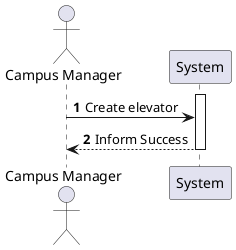 @startuml
'https://plantuml.com/sequence-diagram

autonumber
actor "Campus Manager" as CM


activate System
CM -> System: Create elevator 
CM <-- System: Inform Success
deactivate System

@enduml